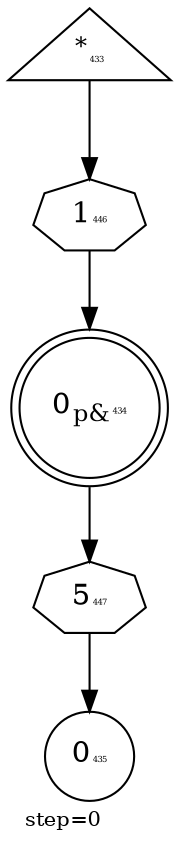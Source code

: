 digraph {
  graph  [labelloc=bottom,labeljust=left,fontsize="10",label="step=0"];
  "433" [shape=triangle,peripheries="1",label=<<SUP>*</SUP><FONT POINT-SIZE='4'>433</FONT>>,labelfontcolor=black,color=black];
  "434" [shape=circle,peripheries="2",label=<0<SUB>p&amp;</SUB><FONT POINT-SIZE='4'>434</FONT>>,labelfontcolor=black,color=black];
  "435" [shape=circle,peripheries="1",label=<0<FONT POINT-SIZE='4'>435</FONT>>,labelfontcolor=black,color=black];
  "446" [label=<1<FONT POINT-SIZE='4'>446</FONT>>,peripheries="1",color=black,shape=septagon];
  "433" -> "446" [color=black];
  "446" -> "434" [color=black];
  "447" [label=<5<FONT POINT-SIZE='4'>447</FONT>>,peripheries="1",color=black,shape=septagon];
  "434" -> "447" [color=black];
  "447" -> "435" [color=black];
}